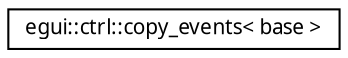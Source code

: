 digraph G
{
  edge [fontname="FreeSans.ttf",fontsize=10,labelfontname="FreeSans.ttf",labelfontsize=10];
  node [fontname="FreeSans.ttf",fontsize=10,shape=record];
  rankdir=LR;
  Node1 [label="egui::ctrl::copy_events\< base \>",height=0.2,width=0.4,color="black", fillcolor="white", style="filled",URL="$structegui_1_1ctrl_1_1copy__events.html"];
}
